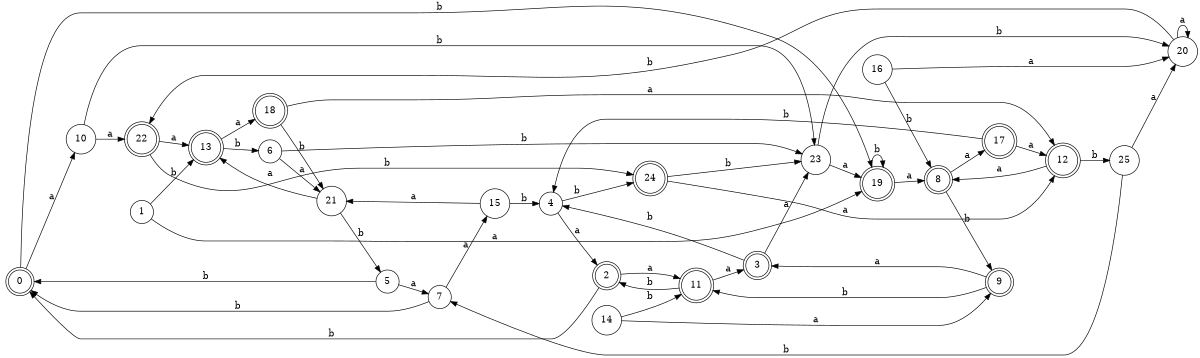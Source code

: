 digraph n21_3 {
__start0 [label="" shape="none"];

rankdir=LR;
size="8,5";

s0 [style="rounded,filled", color="black", fillcolor="white" shape="doublecircle", label="0"];
s1 [style="filled", color="black", fillcolor="white" shape="circle", label="1"];
s2 [style="rounded,filled", color="black", fillcolor="white" shape="doublecircle", label="2"];
s3 [style="rounded,filled", color="black", fillcolor="white" shape="doublecircle", label="3"];
s4 [style="filled", color="black", fillcolor="white" shape="circle", label="4"];
s5 [style="filled", color="black", fillcolor="white" shape="circle", label="5"];
s6 [style="filled", color="black", fillcolor="white" shape="circle", label="6"];
s7 [style="filled", color="black", fillcolor="white" shape="circle", label="7"];
s8 [style="rounded,filled", color="black", fillcolor="white" shape="doublecircle", label="8"];
s9 [style="rounded,filled", color="black", fillcolor="white" shape="doublecircle", label="9"];
s10 [style="filled", color="black", fillcolor="white" shape="circle", label="10"];
s11 [style="rounded,filled", color="black", fillcolor="white" shape="doublecircle", label="11"];
s12 [style="rounded,filled", color="black", fillcolor="white" shape="doublecircle", label="12"];
s13 [style="rounded,filled", color="black", fillcolor="white" shape="doublecircle", label="13"];
s14 [style="filled", color="black", fillcolor="white" shape="circle", label="14"];
s15 [style="filled", color="black", fillcolor="white" shape="circle", label="15"];
s16 [style="filled", color="black", fillcolor="white" shape="circle", label="16"];
s17 [style="rounded,filled", color="black", fillcolor="white" shape="doublecircle", label="17"];
s18 [style="rounded,filled", color="black", fillcolor="white" shape="doublecircle", label="18"];
s19 [style="rounded,filled", color="black", fillcolor="white" shape="doublecircle", label="19"];
s20 [style="filled", color="black", fillcolor="white" shape="circle", label="20"];
s21 [style="filled", color="black", fillcolor="white" shape="circle", label="21"];
s22 [style="rounded,filled", color="black", fillcolor="white" shape="doublecircle", label="22"];
s23 [style="filled", color="black", fillcolor="white" shape="circle", label="23"];
s24 [style="rounded,filled", color="black", fillcolor="white" shape="doublecircle", label="24"];
s25 [style="filled", color="black", fillcolor="white" shape="circle", label="25"];
s0 -> s10 [label="a"];
s0 -> s19 [label="b"];
s1 -> s19 [label="a"];
s1 -> s13 [label="b"];
s2 -> s11 [label="a"];
s2 -> s0 [label="b"];
s3 -> s23 [label="a"];
s3 -> s4 [label="b"];
s4 -> s2 [label="a"];
s4 -> s24 [label="b"];
s5 -> s7 [label="a"];
s5 -> s0 [label="b"];
s6 -> s21 [label="a"];
s6 -> s23 [label="b"];
s7 -> s15 [label="a"];
s7 -> s0 [label="b"];
s8 -> s17 [label="a"];
s8 -> s9 [label="b"];
s9 -> s3 [label="a"];
s9 -> s11 [label="b"];
s10 -> s22 [label="a"];
s10 -> s23 [label="b"];
s11 -> s3 [label="a"];
s11 -> s2 [label="b"];
s12 -> s8 [label="a"];
s12 -> s25 [label="b"];
s13 -> s18 [label="a"];
s13 -> s6 [label="b"];
s14 -> s9 [label="a"];
s14 -> s11 [label="b"];
s15 -> s21 [label="a"];
s15 -> s4 [label="b"];
s16 -> s20 [label="a"];
s16 -> s8 [label="b"];
s17 -> s12 [label="a"];
s17 -> s4 [label="b"];
s18 -> s12 [label="a"];
s18 -> s21 [label="b"];
s19 -> s8 [label="a"];
s19 -> s19 [label="b"];
s20 -> s20 [label="a"];
s20 -> s22 [label="b"];
s21 -> s13 [label="a"];
s21 -> s5 [label="b"];
s22 -> s13 [label="a"];
s22 -> s24 [label="b"];
s23 -> s19 [label="a"];
s23 -> s20 [label="b"];
s24 -> s12 [label="a"];
s24 -> s23 [label="b"];
s25 -> s20 [label="a"];
s25 -> s7 [label="b"];

}